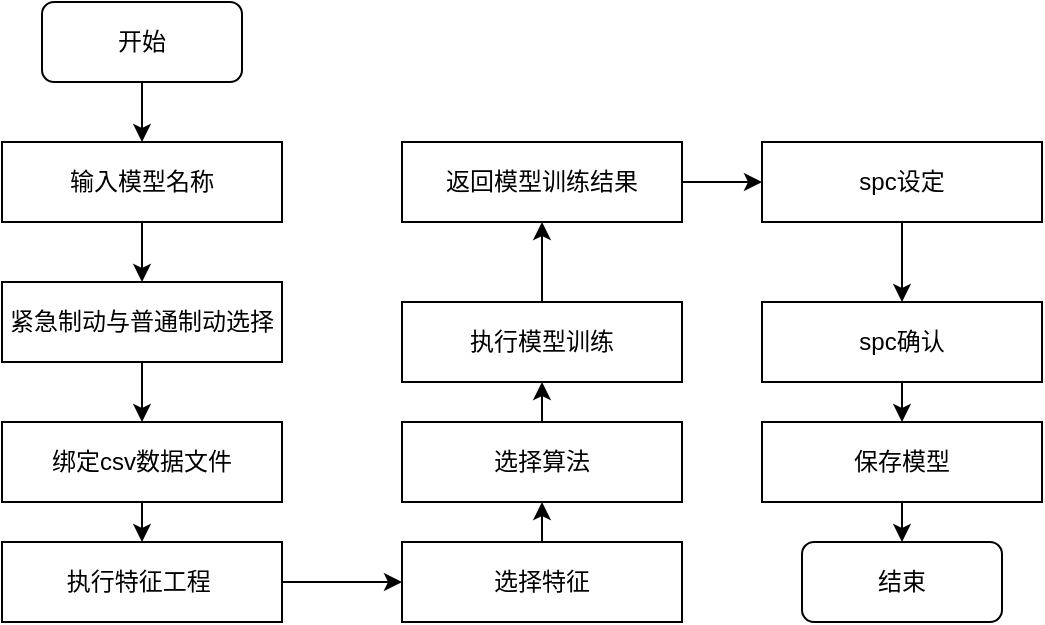 <mxfile version="13.10.1" type="github">
  <diagram id="ffnryn9YB6MXY0rbmb5F" name="Page-1">
    <mxGraphModel dx="868" dy="482" grid="0" gridSize="10" guides="1" tooltips="1" connect="1" arrows="1" fold="1" page="1" pageScale="1" pageWidth="827" pageHeight="1169" math="0" shadow="0">
      <root>
        <mxCell id="0" />
        <mxCell id="1" parent="0" />
        <mxCell id="sstqRLhN1eDNe5Psful6-16" style="edgeStyle=orthogonalEdgeStyle;rounded=0;orthogonalLoop=1;jettySize=auto;html=1;exitX=0.5;exitY=1;exitDx=0;exitDy=0;entryX=0.5;entryY=0;entryDx=0;entryDy=0;" edge="1" parent="1" source="sstqRLhN1eDNe5Psful6-1" target="sstqRLhN1eDNe5Psful6-2">
          <mxGeometry relative="1" as="geometry" />
        </mxCell>
        <mxCell id="sstqRLhN1eDNe5Psful6-1" value="开始" style="rounded=1;whiteSpace=wrap;html=1;" vertex="1" parent="1">
          <mxGeometry x="120" y="90" width="100" height="40" as="geometry" />
        </mxCell>
        <mxCell id="sstqRLhN1eDNe5Psful6-17" style="edgeStyle=orthogonalEdgeStyle;rounded=0;orthogonalLoop=1;jettySize=auto;html=1;exitX=0.5;exitY=1;exitDx=0;exitDy=0;entryX=0.5;entryY=0;entryDx=0;entryDy=0;" edge="1" parent="1" source="sstqRLhN1eDNe5Psful6-2" target="sstqRLhN1eDNe5Psful6-3">
          <mxGeometry relative="1" as="geometry" />
        </mxCell>
        <mxCell id="sstqRLhN1eDNe5Psful6-2" value="输入模型名称" style="rounded=0;whiteSpace=wrap;html=1;" vertex="1" parent="1">
          <mxGeometry x="100" y="160" width="140" height="40" as="geometry" />
        </mxCell>
        <mxCell id="sstqRLhN1eDNe5Psful6-18" style="edgeStyle=orthogonalEdgeStyle;rounded=0;orthogonalLoop=1;jettySize=auto;html=1;exitX=0.5;exitY=1;exitDx=0;exitDy=0;entryX=0.5;entryY=0;entryDx=0;entryDy=0;" edge="1" parent="1" source="sstqRLhN1eDNe5Psful6-3" target="sstqRLhN1eDNe5Psful6-4">
          <mxGeometry relative="1" as="geometry" />
        </mxCell>
        <mxCell id="sstqRLhN1eDNe5Psful6-3" value="紧急制动与普通制动选择" style="rounded=0;whiteSpace=wrap;html=1;" vertex="1" parent="1">
          <mxGeometry x="100" y="230" width="140" height="40" as="geometry" />
        </mxCell>
        <mxCell id="sstqRLhN1eDNe5Psful6-19" style="edgeStyle=orthogonalEdgeStyle;rounded=0;orthogonalLoop=1;jettySize=auto;html=1;exitX=0.5;exitY=1;exitDx=0;exitDy=0;entryX=0.5;entryY=0;entryDx=0;entryDy=0;" edge="1" parent="1" source="sstqRLhN1eDNe5Psful6-4" target="sstqRLhN1eDNe5Psful6-5">
          <mxGeometry relative="1" as="geometry" />
        </mxCell>
        <mxCell id="sstqRLhN1eDNe5Psful6-4" value="绑定csv数据文件" style="rounded=0;whiteSpace=wrap;html=1;" vertex="1" parent="1">
          <mxGeometry x="100" y="300" width="140" height="40" as="geometry" />
        </mxCell>
        <mxCell id="sstqRLhN1eDNe5Psful6-20" style="edgeStyle=orthogonalEdgeStyle;rounded=0;orthogonalLoop=1;jettySize=auto;html=1;entryX=0;entryY=0.5;entryDx=0;entryDy=0;" edge="1" parent="1" source="sstqRLhN1eDNe5Psful6-5" target="sstqRLhN1eDNe5Psful6-6">
          <mxGeometry relative="1" as="geometry" />
        </mxCell>
        <mxCell id="sstqRLhN1eDNe5Psful6-5" value="执行特征工程&amp;nbsp;" style="rounded=0;whiteSpace=wrap;html=1;" vertex="1" parent="1">
          <mxGeometry x="100" y="360" width="140" height="40" as="geometry" />
        </mxCell>
        <mxCell id="sstqRLhN1eDNe5Psful6-21" style="edgeStyle=orthogonalEdgeStyle;rounded=0;orthogonalLoop=1;jettySize=auto;html=1;exitX=0.5;exitY=0;exitDx=0;exitDy=0;entryX=0.5;entryY=1;entryDx=0;entryDy=0;" edge="1" parent="1" source="sstqRLhN1eDNe5Psful6-6" target="sstqRLhN1eDNe5Psful6-7">
          <mxGeometry relative="1" as="geometry" />
        </mxCell>
        <mxCell id="sstqRLhN1eDNe5Psful6-6" value="选择特征" style="rounded=0;whiteSpace=wrap;html=1;" vertex="1" parent="1">
          <mxGeometry x="300" y="360" width="140" height="40" as="geometry" />
        </mxCell>
        <mxCell id="sstqRLhN1eDNe5Psful6-22" style="edgeStyle=orthogonalEdgeStyle;rounded=0;orthogonalLoop=1;jettySize=auto;html=1;exitX=0.5;exitY=0;exitDx=0;exitDy=0;entryX=0.5;entryY=1;entryDx=0;entryDy=0;" edge="1" parent="1" source="sstqRLhN1eDNe5Psful6-7" target="sstqRLhN1eDNe5Psful6-8">
          <mxGeometry relative="1" as="geometry" />
        </mxCell>
        <mxCell id="sstqRLhN1eDNe5Psful6-7" value="选择算法" style="rounded=0;whiteSpace=wrap;html=1;" vertex="1" parent="1">
          <mxGeometry x="300" y="300" width="140" height="40" as="geometry" />
        </mxCell>
        <mxCell id="sstqRLhN1eDNe5Psful6-23" style="edgeStyle=orthogonalEdgeStyle;rounded=0;orthogonalLoop=1;jettySize=auto;html=1;exitX=0.5;exitY=0;exitDx=0;exitDy=0;entryX=0.5;entryY=1;entryDx=0;entryDy=0;" edge="1" parent="1" source="sstqRLhN1eDNe5Psful6-8" target="sstqRLhN1eDNe5Psful6-9">
          <mxGeometry relative="1" as="geometry" />
        </mxCell>
        <mxCell id="sstqRLhN1eDNe5Psful6-8" value="执行模型训练" style="rounded=0;whiteSpace=wrap;html=1;" vertex="1" parent="1">
          <mxGeometry x="300" y="240" width="140" height="40" as="geometry" />
        </mxCell>
        <mxCell id="sstqRLhN1eDNe5Psful6-24" style="edgeStyle=orthogonalEdgeStyle;rounded=0;orthogonalLoop=1;jettySize=auto;html=1;exitX=1;exitY=0.5;exitDx=0;exitDy=0;entryX=0;entryY=0.5;entryDx=0;entryDy=0;" edge="1" parent="1" source="sstqRLhN1eDNe5Psful6-9" target="sstqRLhN1eDNe5Psful6-11">
          <mxGeometry relative="1" as="geometry" />
        </mxCell>
        <mxCell id="sstqRLhN1eDNe5Psful6-9" value="返回模型训练结果" style="rounded=0;whiteSpace=wrap;html=1;" vertex="1" parent="1">
          <mxGeometry x="300" y="160" width="140" height="40" as="geometry" />
        </mxCell>
        <mxCell id="sstqRLhN1eDNe5Psful6-25" style="edgeStyle=orthogonalEdgeStyle;rounded=0;orthogonalLoop=1;jettySize=auto;html=1;exitX=0.5;exitY=1;exitDx=0;exitDy=0;entryX=0.5;entryY=0;entryDx=0;entryDy=0;" edge="1" parent="1" source="sstqRLhN1eDNe5Psful6-11" target="sstqRLhN1eDNe5Psful6-12">
          <mxGeometry relative="1" as="geometry" />
        </mxCell>
        <mxCell id="sstqRLhN1eDNe5Psful6-11" value="spc设定" style="rounded=0;whiteSpace=wrap;html=1;" vertex="1" parent="1">
          <mxGeometry x="480" y="160" width="140" height="40" as="geometry" />
        </mxCell>
        <mxCell id="sstqRLhN1eDNe5Psful6-26" style="edgeStyle=orthogonalEdgeStyle;rounded=0;orthogonalLoop=1;jettySize=auto;html=1;exitX=0.5;exitY=1;exitDx=0;exitDy=0;entryX=0.5;entryY=0;entryDx=0;entryDy=0;" edge="1" parent="1" source="sstqRLhN1eDNe5Psful6-12" target="sstqRLhN1eDNe5Psful6-13">
          <mxGeometry relative="1" as="geometry" />
        </mxCell>
        <mxCell id="sstqRLhN1eDNe5Psful6-12" value="spc确认" style="rounded=0;whiteSpace=wrap;html=1;" vertex="1" parent="1">
          <mxGeometry x="480" y="240" width="140" height="40" as="geometry" />
        </mxCell>
        <mxCell id="sstqRLhN1eDNe5Psful6-27" style="edgeStyle=orthogonalEdgeStyle;rounded=0;orthogonalLoop=1;jettySize=auto;html=1;exitX=0.5;exitY=1;exitDx=0;exitDy=0;entryX=0.5;entryY=0;entryDx=0;entryDy=0;" edge="1" parent="1" source="sstqRLhN1eDNe5Psful6-13" target="sstqRLhN1eDNe5Psful6-14">
          <mxGeometry relative="1" as="geometry" />
        </mxCell>
        <mxCell id="sstqRLhN1eDNe5Psful6-13" value="保存模型" style="rounded=0;whiteSpace=wrap;html=1;" vertex="1" parent="1">
          <mxGeometry x="480" y="300" width="140" height="40" as="geometry" />
        </mxCell>
        <mxCell id="sstqRLhN1eDNe5Psful6-14" value="结束" style="rounded=1;whiteSpace=wrap;html=1;" vertex="1" parent="1">
          <mxGeometry x="500" y="360" width="100" height="40" as="geometry" />
        </mxCell>
      </root>
    </mxGraphModel>
  </diagram>
</mxfile>
